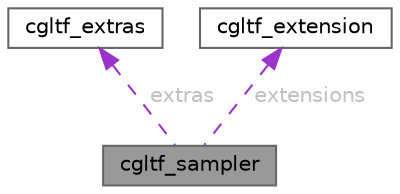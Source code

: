 digraph "cgltf_sampler"
{
 // LATEX_PDF_SIZE
  bgcolor="transparent";
  edge [fontname=Helvetica,fontsize=10,labelfontname=Helvetica,labelfontsize=10];
  node [fontname=Helvetica,fontsize=10,shape=box,height=0.2,width=0.4];
  Node1 [id="Node000001",label="cgltf_sampler",height=0.2,width=0.4,color="gray40", fillcolor="grey60", style="filled", fontcolor="black",tooltip=" "];
  Node2 -> Node1 [id="edge1_Node000001_Node000002",dir="back",color="darkorchid3",style="dashed",tooltip=" ",label=" extras",fontcolor="grey" ];
  Node2 [id="Node000002",label="cgltf_extras",height=0.2,width=0.4,color="gray40", fillcolor="white", style="filled",URL="$structcgltf__extras.html",tooltip=" "];
  Node3 -> Node1 [id="edge2_Node000001_Node000003",dir="back",color="darkorchid3",style="dashed",tooltip=" ",label=" extensions",fontcolor="grey" ];
  Node3 [id="Node000003",label="cgltf_extension",height=0.2,width=0.4,color="gray40", fillcolor="white", style="filled",URL="$structcgltf__extension.html",tooltip=" "];
}
